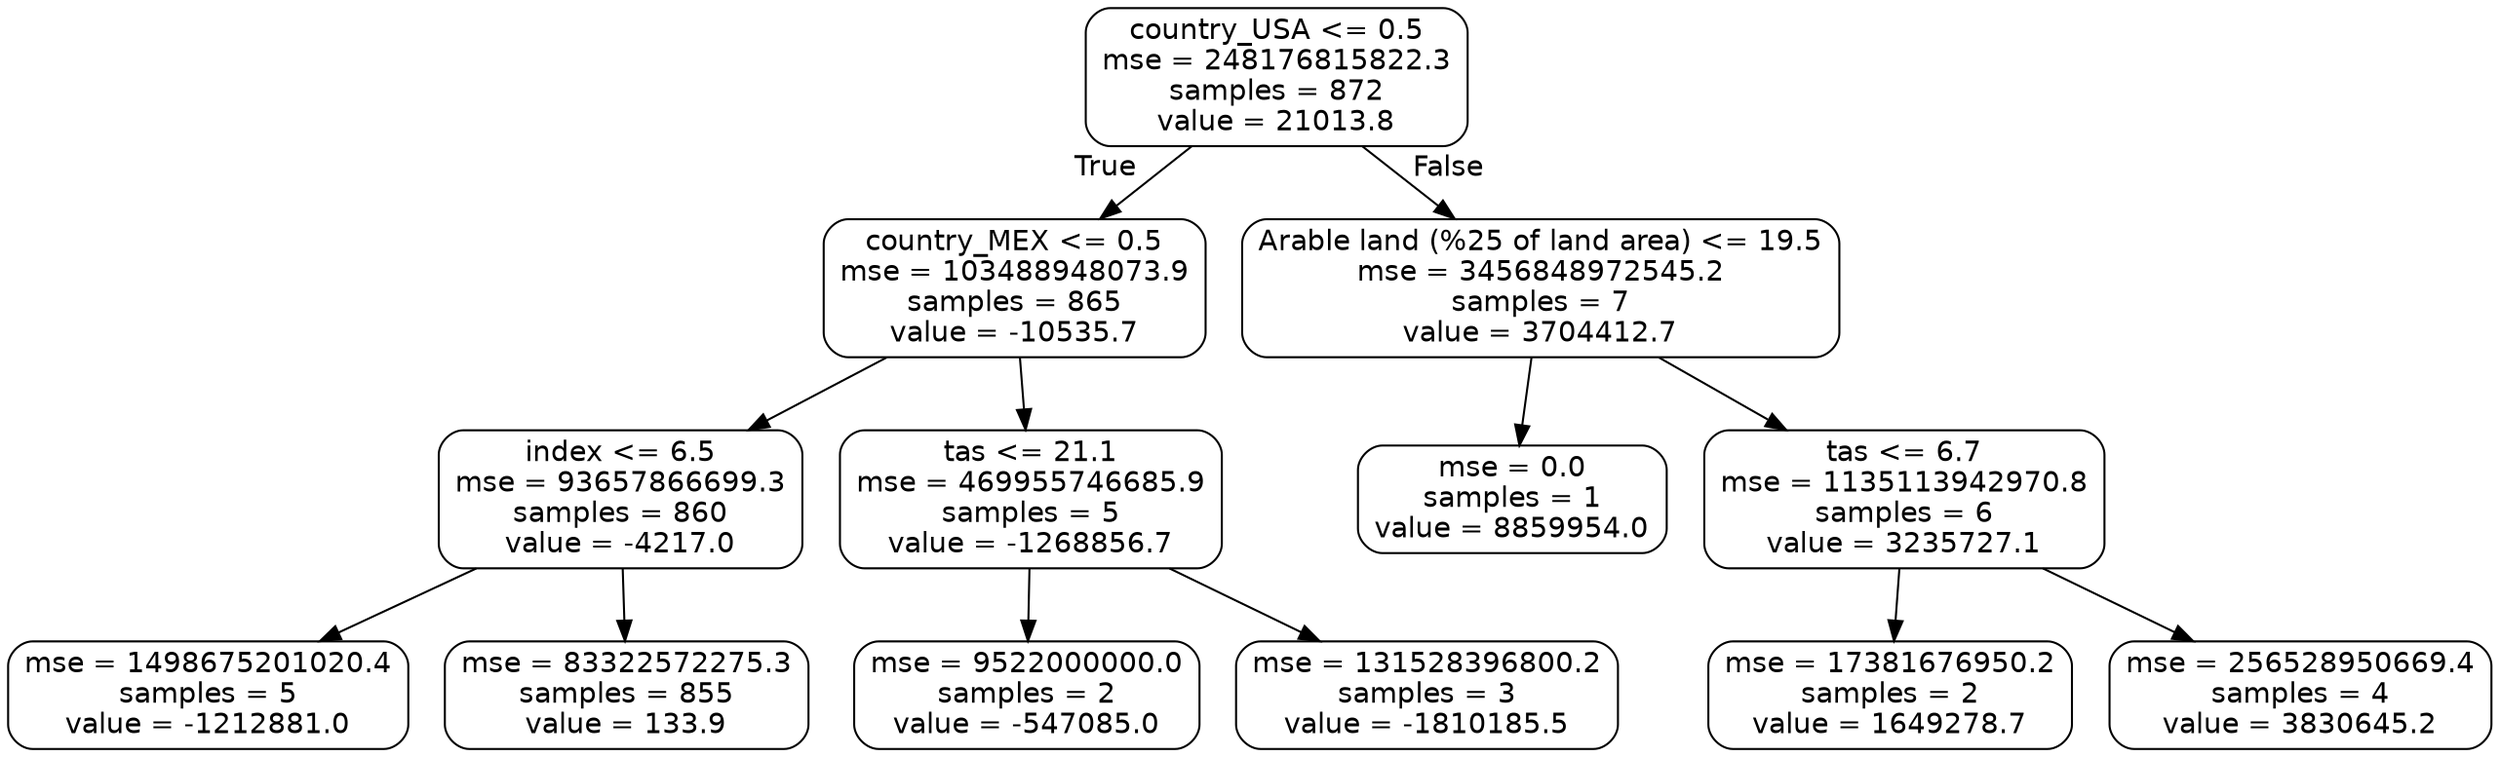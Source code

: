 digraph Tree {
node [shape=box, style="rounded", color="black", fontname=helvetica] ;
edge [fontname=helvetica] ;
0 [label="country_USA <= 0.5\nmse = 248176815822.3\nsamples = 872\nvalue = 21013.8"] ;
1 [label="country_MEX <= 0.5\nmse = 103488948073.9\nsamples = 865\nvalue = -10535.7"] ;
0 -> 1 [labeldistance=2.5, labelangle=45, headlabel="True"] ;
2 [label="index <= 6.5\nmse = 93657866699.3\nsamples = 860\nvalue = -4217.0"] ;
1 -> 2 ;
3 [label="mse = 1498675201020.4\nsamples = 5\nvalue = -1212881.0"] ;
2 -> 3 ;
4 [label="mse = 83322572275.3\nsamples = 855\nvalue = 133.9"] ;
2 -> 4 ;
5 [label="tas <= 21.1\nmse = 469955746685.9\nsamples = 5\nvalue = -1268856.7"] ;
1 -> 5 ;
6 [label="mse = 9522000000.0\nsamples = 2\nvalue = -547085.0"] ;
5 -> 6 ;
7 [label="mse = 131528396800.2\nsamples = 3\nvalue = -1810185.5"] ;
5 -> 7 ;
8 [label="Arable land (%25 of land area) <= 19.5\nmse = 3456848972545.2\nsamples = 7\nvalue = 3704412.7"] ;
0 -> 8 [labeldistance=2.5, labelangle=-45, headlabel="False"] ;
9 [label="mse = 0.0\nsamples = 1\nvalue = 8859954.0"] ;
8 -> 9 ;
10 [label="tas <= 6.7\nmse = 1135113942970.8\nsamples = 6\nvalue = 3235727.1"] ;
8 -> 10 ;
11 [label="mse = 17381676950.2\nsamples = 2\nvalue = 1649278.7"] ;
10 -> 11 ;
12 [label="mse = 256528950669.4\nsamples = 4\nvalue = 3830645.2"] ;
10 -> 12 ;
}